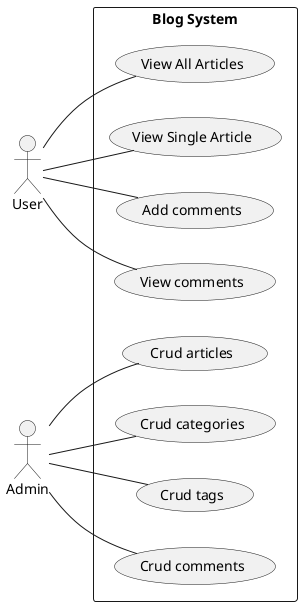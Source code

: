 @startuml

left to right direction
actor User as user
actor Admin as admin

rectangle "Blog System" {
    usecase "View All Articles" as UC_ViewArticles
    usecase "View Single Article" as UC_ViewArticle
    usecase "Add comments" as UC_AddComments
    usecase "View comments" as UC_ViewComments

    usecase "Crud articles" as UC_CrudArticles
    usecase "Crud categories" as UC_CrudCategories
    usecase "Crud tags" as UC_CrudTags
    usecase "Crud comments" as UC_CrudComments

}


user -- UC_ViewArticle
user -- UC_ViewArticles
user -- UC_AddComments
user -- UC_ViewComments

admin -- UC_CrudArticles
admin -- UC_CrudCategories
admin -- UC_CrudTags
admin -- UC_CrudComments


@enduml
